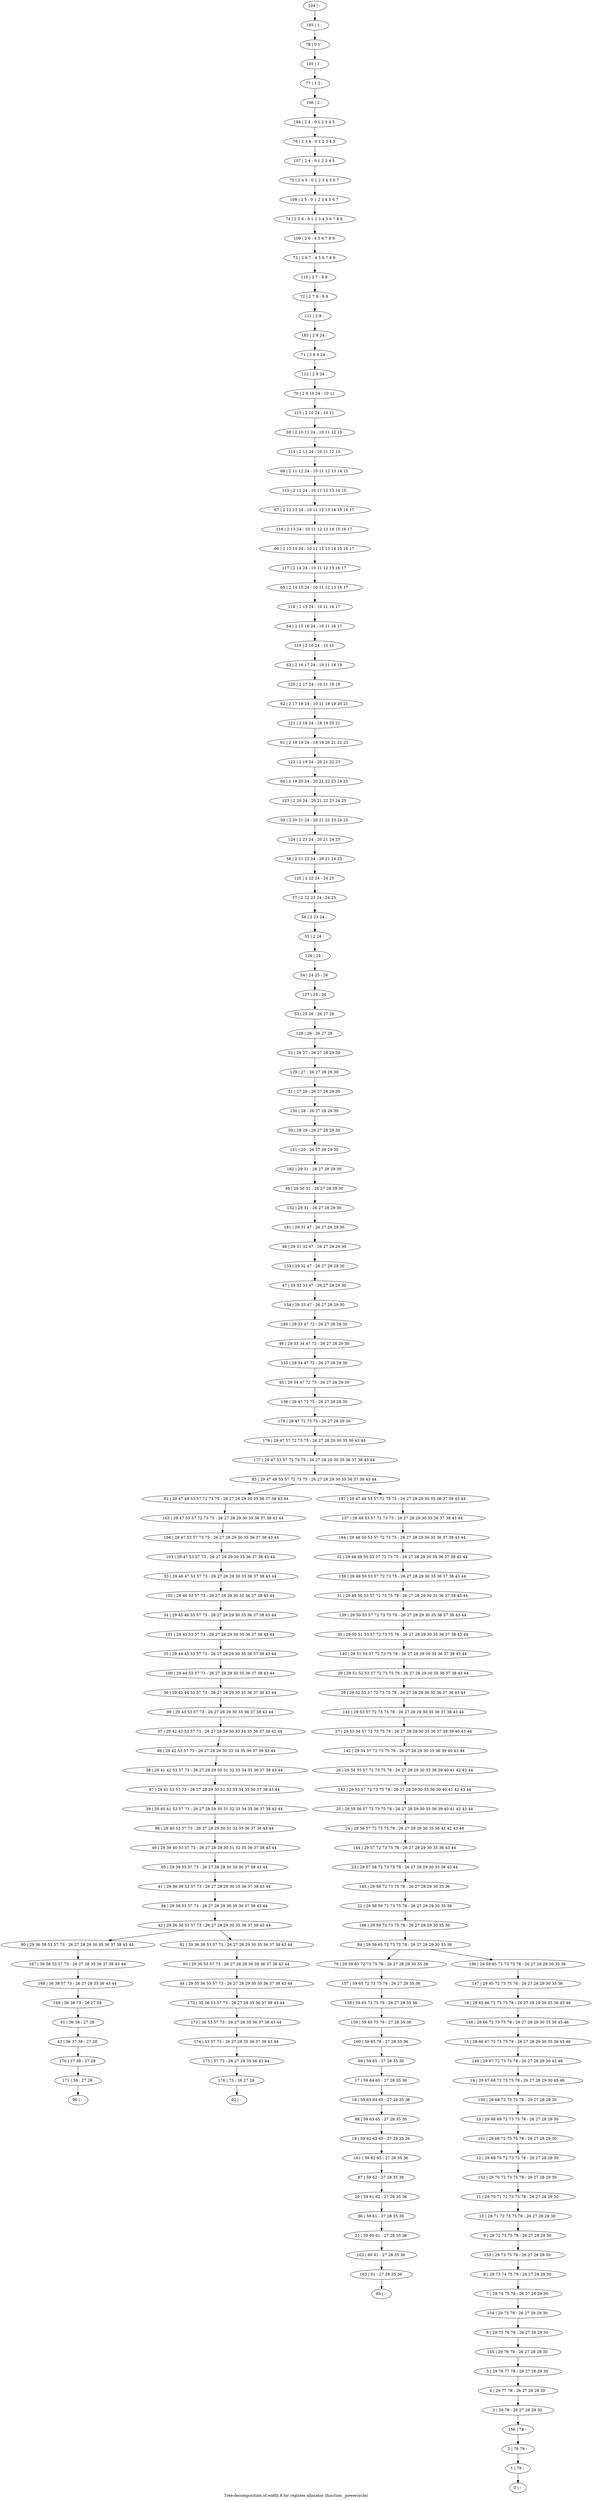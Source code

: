 digraph G {
graph [label="Tree-decomposition of width 8 for register allocator (function _powercycle)"]
0[label="0 | : "];
1[label="1 | 79 : "];
2[label="2 | 78 79 : "];
3[label="3 | 29 78 : 26 27 28 29 30 "];
4[label="4 | 29 77 78 : 26 27 28 29 30 "];
5[label="5 | 29 76 77 78 : 26 27 28 29 30 "];
6[label="6 | 29 75 76 78 : 26 27 28 29 30 "];
7[label="7 | 29 74 75 78 : 26 27 28 29 30 "];
8[label="8 | 29 73 74 75 78 : 26 27 28 29 30 "];
9[label="9 | 29 72 73 75 78 : 26 27 28 29 30 "];
10[label="10 | 29 71 72 73 75 78 : 26 27 28 29 30 "];
11[label="11 | 29 70 71 72 73 75 78 : 26 27 28 29 30 "];
12[label="12 | 29 69 70 72 73 75 78 : 26 27 28 29 30 "];
13[label="13 | 29 68 69 72 73 75 78 : 26 27 28 29 30 "];
14[label="14 | 29 67 68 72 73 75 78 : 26 27 28 29 30 45 46 "];
15[label="15 | 29 66 67 72 73 75 78 : 26 27 28 29 30 35 36 45 46 "];
16[label="16 | 29 65 66 72 73 75 78 : 26 27 28 29 30 35 36 45 46 "];
17[label="17 | 59 64 65 : 27 28 35 36 "];
18[label="18 | 59 63 64 65 : 27 28 35 36 "];
19[label="19 | 59 62 63 65 : 27 28 35 36 "];
20[label="20 | 59 61 62 : 27 28 35 36 "];
21[label="21 | 59 60 61 : 27 28 35 36 "];
22[label="22 | 29 58 59 72 73 75 78 : 26 27 28 29 30 35 36 "];
23[label="23 | 29 57 58 72 73 75 78 : 26 27 28 29 30 35 36 43 44 "];
24[label="24 | 29 56 57 72 73 75 78 : 26 27 28 29 30 35 36 41 42 43 44 "];
25[label="25 | 29 55 56 57 72 73 75 78 : 26 27 28 29 30 35 36 39 40 41 42 43 44 "];
26[label="26 | 29 54 55 57 72 73 75 78 : 26 27 28 29 30 35 36 39 40 41 42 43 44 "];
27[label="27 | 29 53 54 57 72 73 75 78 : 26 27 28 29 30 35 36 37 38 39 40 43 44 "];
28[label="28 | 29 52 53 57 72 73 75 78 : 26 27 28 29 30 35 36 37 38 43 44 "];
29[label="29 | 29 51 52 53 57 72 73 75 78 : 26 27 28 29 30 35 36 37 38 43 44 "];
30[label="30 | 29 50 51 53 57 72 73 75 78 : 26 27 28 29 30 35 36 37 38 43 44 "];
31[label="31 | 29 49 50 53 57 72 73 75 78 : 26 27 28 29 30 35 36 37 38 43 44 "];
32[label="32 | 29 48 49 50 53 57 72 73 75 : 26 27 28 29 30 35 36 37 38 43 44 "];
33[label="33 | 29 46 47 53 57 73 : 26 27 28 29 30 35 36 37 38 43 44 "];
34[label="34 | 29 45 46 53 57 73 : 26 27 28 29 30 35 36 37 38 43 44 "];
35[label="35 | 29 44 45 53 57 73 : 26 27 28 29 30 35 36 37 38 43 44 "];
36[label="36 | 29 43 44 53 57 73 : 26 27 28 29 30 35 36 37 38 43 44 "];
37[label="37 | 29 42 43 53 57 73 : 26 27 28 29 30 33 34 35 36 37 38 43 44 "];
38[label="38 | 29 41 42 53 57 73 : 26 27 28 29 30 31 32 33 34 35 36 37 38 43 44 "];
39[label="39 | 29 40 41 53 57 73 : 26 27 28 29 30 31 32 33 34 35 36 37 38 43 44 "];
40[label="40 | 29 39 40 53 57 73 : 26 27 28 29 30 31 32 35 36 37 38 43 44 "];
41[label="41 | 29 38 39 53 57 73 : 26 27 28 29 30 35 36 37 38 43 44 "];
42[label="42 | 29 36 38 53 57 73 : 26 27 28 29 30 35 36 37 38 43 44 "];
43[label="43 | 36 37 38 : 27 28 "];
44[label="44 | 29 35 36 53 57 73 : 26 27 28 29 30 35 36 37 38 43 44 "];
45[label="45 | 29 34 47 72 75 : 26 27 28 29 30 "];
46[label="46 | 29 33 34 47 72 : 26 27 28 29 30 "];
47[label="47 | 29 32 33 47 : 26 27 28 29 30 "];
48[label="48 | 29 31 32 47 : 26 27 28 29 30 "];
49[label="49 | 29 30 31 : 26 27 28 29 30 "];
50[label="50 | 28 29 : 26 27 28 29 30 "];
51[label="51 | 27 28 : 26 27 28 29 30 "];
52[label="52 | 26 27 : 26 27 28 29 30 "];
53[label="53 | 25 26 : 26 27 28 "];
54[label="54 | 24 25 : 26 "];
55[label="55 | 2 24 : "];
56[label="56 | 2 23 24 : "];
57[label="57 | 2 22 23 24 : 24 25 "];
58[label="58 | 2 21 22 24 : 20 21 24 25 "];
59[label="59 | 2 20 21 24 : 20 21 22 23 24 25 "];
60[label="60 | 2 19 20 24 : 20 21 22 23 24 25 "];
61[label="61 | 2 18 19 24 : 18 19 20 21 22 23 "];
62[label="62 | 2 17 18 24 : 10 11 18 19 20 21 "];
63[label="63 | 2 16 17 24 : 10 11 18 19 "];
64[label="64 | 2 15 16 24 : 10 11 16 17 "];
65[label="65 | 2 14 15 24 : 10 11 12 13 16 17 "];
66[label="66 | 2 13 14 24 : 10 11 12 13 14 15 16 17 "];
67[label="67 | 2 12 13 24 : 10 11 12 13 14 15 16 17 "];
68[label="68 | 2 11 12 24 : 10 11 12 13 14 15 "];
69[label="69 | 2 10 11 24 : 10 11 12 13 "];
70[label="70 | 2 9 10 24 : 10 11 "];
71[label="71 | 2 8 9 24 : "];
72[label="72 | 2 7 8 : 8 9 "];
73[label="73 | 2 6 7 : 4 5 6 7 8 9 "];
74[label="74 | 2 5 6 : 0 1 2 3 4 5 6 7 8 9 "];
75[label="75 | 2 4 5 : 0 1 2 3 4 5 6 7 "];
76[label="76 | 2 3 4 : 0 1 2 3 4 5 "];
77[label="77 | 1 2 : "];
78[label="78 | 0 1 : "];
79[label="79 | 29 59 65 72 73 75 78 : 26 27 28 29 30 35 36 "];
80[label="80 | 29 36 38 53 57 73 : 26 27 28 29 30 35 36 37 38 43 44 "];
81[label="81 | 29 36 38 53 57 73 : 26 27 28 29 30 35 36 37 38 43 44 "];
82[label="82 | 29 47 48 53 57 72 73 75 : 26 27 28 29 30 35 36 37 38 43 44 "];
83[label="83 | 29 47 48 53 57 72 73 75 : 26 27 28 29 30 35 36 37 38 43 44 "];
84[label="84 | 29 59 65 72 73 75 78 : 26 27 28 29 30 35 36 "];
85[label="85 | : "];
86[label="86 | 59 61 : 27 28 35 36 "];
87[label="87 | 59 62 : 27 28 35 36 "];
88[label="88 | 59 63 65 : 27 28 35 36 "];
89[label="89 | 59 65 : 27 28 35 36 "];
90[label="90 | : "];
91[label="91 | 36 38 : 27 28 "];
92[label="92 | : "];
93[label="93 | 29 36 53 57 73 : 26 27 28 29 30 35 36 37 38 43 44 "];
94[label="94 | 29 38 53 57 73 : 26 27 28 29 30 35 36 37 38 43 44 "];
95[label="95 | 29 39 53 57 73 : 26 27 28 29 30 35 36 37 38 43 44 "];
96[label="96 | 29 40 53 57 73 : 26 27 28 29 30 31 32 35 36 37 38 43 44 "];
97[label="97 | 29 41 53 57 73 : 26 27 28 29 30 31 32 33 34 35 36 37 38 43 44 "];
98[label="98 | 29 42 53 57 73 : 26 27 28 29 30 33 34 35 36 37 38 43 44 "];
99[label="99 | 29 43 53 57 73 : 26 27 28 29 30 35 36 37 38 43 44 "];
100[label="100 | 29 44 53 57 73 : 26 27 28 29 30 35 36 37 38 43 44 "];
101[label="101 | 29 45 53 57 73 : 26 27 28 29 30 35 36 37 38 43 44 "];
102[label="102 | 29 46 53 57 73 : 26 27 28 29 30 35 36 37 38 43 44 "];
103[label="103 | 29 47 53 57 73 : 26 27 28 29 30 35 36 37 38 43 44 "];
104[label="104 | : "];
105[label="105 | 1 : "];
106[label="106 | 2 : "];
107[label="107 | 2 4 : 0 1 2 3 4 5 "];
108[label="108 | 2 5 : 0 1 2 3 4 5 6 7 "];
109[label="109 | 2 6 : 4 5 6 7 8 9 "];
110[label="110 | 2 7 : 8 9 "];
111[label="111 | 2 8 : "];
112[label="112 | 2 9 24 : "];
113[label="113 | 2 10 24 : 10 11 "];
114[label="114 | 2 11 24 : 10 11 12 13 "];
115[label="115 | 2 12 24 : 10 11 12 13 14 15 "];
116[label="116 | 2 13 24 : 10 11 12 13 14 15 16 17 "];
117[label="117 | 2 14 24 : 10 11 12 13 16 17 "];
118[label="118 | 2 15 24 : 10 11 16 17 "];
119[label="119 | 2 16 24 : 10 11 "];
120[label="120 | 2 17 24 : 10 11 18 19 "];
121[label="121 | 2 18 24 : 18 19 20 21 "];
122[label="122 | 2 19 24 : 20 21 22 23 "];
123[label="123 | 2 20 24 : 20 21 22 23 24 25 "];
124[label="124 | 2 21 24 : 20 21 24 25 "];
125[label="125 | 2 22 24 : 24 25 "];
126[label="126 | 24 : "];
127[label="127 | 25 : 26 "];
128[label="128 | 26 : 26 27 28 "];
129[label="129 | 27 : 26 27 28 29 30 "];
130[label="130 | 28 : 26 27 28 29 30 "];
131[label="131 | 29 : 26 27 28 29 30 "];
132[label="132 | 29 31 : 26 27 28 29 30 "];
133[label="133 | 29 32 47 : 26 27 28 29 30 "];
134[label="134 | 29 33 47 : 26 27 28 29 30 "];
135[label="135 | 29 34 47 72 : 26 27 28 29 30 "];
136[label="136 | 29 47 72 75 : 26 27 28 29 30 "];
137[label="137 | 29 48 53 57 72 73 75 : 26 27 28 29 30 35 36 37 38 43 44 "];
138[label="138 | 29 49 50 53 57 72 73 75 : 26 27 28 29 30 35 36 37 38 43 44 "];
139[label="139 | 29 50 53 57 72 73 75 78 : 26 27 28 29 30 35 36 37 38 43 44 "];
140[label="140 | 29 51 53 57 72 73 75 78 : 26 27 28 29 30 35 36 37 38 43 44 "];
141[label="141 | 29 53 57 72 73 75 78 : 26 27 28 29 30 35 36 37 38 43 44 "];
142[label="142 | 29 54 57 72 73 75 78 : 26 27 28 29 30 35 36 39 40 43 44 "];
143[label="143 | 29 55 57 72 73 75 78 : 26 27 28 29 30 35 36 39 40 41 42 43 44 "];
144[label="144 | 29 57 72 73 75 78 : 26 27 28 29 30 35 36 43 44 "];
145[label="145 | 29 58 72 73 75 78 : 26 27 28 29 30 35 36 "];
146[label="146 | 29 59 72 73 75 78 : 26 27 28 29 30 35 36 "];
147[label="147 | 29 65 72 73 75 78 : 26 27 28 29 30 35 36 "];
148[label="148 | 29 66 72 73 75 78 : 26 27 28 29 30 35 36 45 46 "];
149[label="149 | 29 67 72 73 75 78 : 26 27 28 29 30 45 46 "];
150[label="150 | 29 68 72 73 75 78 : 26 27 28 29 30 "];
151[label="151 | 29 69 72 73 75 78 : 26 27 28 29 30 "];
152[label="152 | 29 70 72 73 75 78 : 26 27 28 29 30 "];
153[label="153 | 29 73 75 78 : 26 27 28 29 30 "];
154[label="154 | 29 75 78 : 26 27 28 29 30 "];
155[label="155 | 29 76 78 : 26 27 28 29 30 "];
156[label="156 | 78 : "];
157[label="157 | 59 65 72 73 75 78 : 26 27 28 35 36 "];
158[label="158 | 59 65 73 75 78 : 26 27 28 35 36 "];
159[label="159 | 59 65 75 78 : 27 28 35 36 "];
160[label="160 | 59 65 78 : 27 28 35 36 "];
161[label="161 | 59 62 65 : 27 28 35 36 "];
162[label="162 | 60 61 : 27 28 35 36 "];
163[label="163 | 61 : 27 28 35 36 "];
164[label="164 | 29 48 50 53 57 72 73 75 : 26 27 28 29 30 35 36 37 38 43 44 "];
165[label="165 | 29 47 53 57 72 73 75 : 26 27 28 29 30 35 36 37 38 43 44 "];
166[label="166 | 29 47 53 57 73 75 : 26 27 28 29 30 35 36 37 38 43 44 "];
167[label="167 | 36 38 53 57 73 : 26 27 28 35 36 37 38 43 44 "];
168[label="168 | 36 38 57 73 : 26 27 28 35 36 43 44 "];
169[label="169 | 36 38 73 : 26 27 28 "];
170[label="170 | 37 38 : 27 28 "];
171[label="171 | 38 : 27 28 "];
172[label="172 | 35 36 53 57 73 : 26 27 28 35 36 37 38 43 44 "];
173[label="173 | 36 53 57 73 : 26 27 28 35 36 37 38 43 44 "];
174[label="174 | 53 57 73 : 26 27 28 35 36 37 38 43 44 "];
175[label="175 | 57 73 : 26 27 28 35 36 43 44 "];
176[label="176 | 73 : 26 27 28 "];
177[label="177 | 29 47 53 57 72 73 75 : 26 27 28 29 30 35 36 37 38 43 44 "];
178[label="178 | 29 47 57 72 73 75 : 26 27 28 29 30 35 36 43 44 "];
179[label="179 | 29 47 72 73 75 : 26 27 28 29 30 "];
180[label="180 | 29 33 47 72 : 26 27 28 29 30 "];
181[label="181 | 29 31 47 : 26 27 28 29 30 "];
182[label="182 | 29 31 : 26 27 28 29 30 "];
183[label="183 | 2 8 24 : "];
184[label="184 | 2 4 : 0 1 2 3 4 5 "];
185[label="185 | 1 : "];
186[label="186 | 29 59 65 72 73 75 78 : 26 27 28 29 30 35 36 "];
187[label="187 | 29 47 48 53 57 72 73 75 : 26 27 28 29 30 35 36 37 38 43 44 "];
17->18 ;
42->80 ;
42->81 ;
86->21 ;
20->86 ;
87->20 ;
88->19 ;
18->88 ;
89->17 ;
91->43 ;
93->44 ;
81->93 ;
94->42 ;
41->94 ;
95->41 ;
40->95 ;
96->40 ;
39->96 ;
97->39 ;
38->97 ;
98->38 ;
37->98 ;
99->37 ;
36->99 ;
100->36 ;
35->100 ;
101->35 ;
34->101 ;
102->34 ;
33->102 ;
103->33 ;
79->157 ;
157->158 ;
158->159 ;
160->89 ;
159->160 ;
161->87 ;
19->161 ;
21->162 ;
163->85 ;
162->163 ;
82->165 ;
166->103 ;
165->166 ;
80->167 ;
167->168 ;
169->91 ;
168->169 ;
43->170 ;
171->90 ;
170->171 ;
44->172 ;
172->173 ;
173->174 ;
174->175 ;
176->92 ;
175->176 ;
104->185 ;
185->78 ;
78->105 ;
105->77 ;
77->106 ;
106->184 ;
184->76 ;
76->107 ;
107->75 ;
75->108 ;
108->74 ;
74->109 ;
109->73 ;
73->110 ;
110->72 ;
72->111 ;
111->183 ;
183->71 ;
71->112 ;
112->70 ;
70->113 ;
113->69 ;
69->114 ;
114->68 ;
68->115 ;
115->67 ;
67->116 ;
116->66 ;
66->117 ;
117->65 ;
65->118 ;
118->64 ;
64->119 ;
119->63 ;
63->120 ;
120->62 ;
62->121 ;
121->61 ;
61->122 ;
122->60 ;
60->123 ;
123->59 ;
59->124 ;
124->58 ;
58->125 ;
125->57 ;
57->56 ;
56->55 ;
55->126 ;
126->54 ;
54->127 ;
127->53 ;
53->128 ;
128->52 ;
52->129 ;
129->51 ;
51->130 ;
130->50 ;
50->131 ;
131->182 ;
182->49 ;
49->132 ;
132->181 ;
181->48 ;
48->133 ;
133->47 ;
47->134 ;
134->180 ;
180->46 ;
46->135 ;
135->45 ;
45->136 ;
136->179 ;
179->178 ;
178->177 ;
177->83 ;
137->164 ;
164->32 ;
32->138 ;
138->31 ;
31->139 ;
139->30 ;
30->140 ;
140->29 ;
29->28 ;
28->141 ;
141->27 ;
27->142 ;
142->26 ;
26->143 ;
143->25 ;
25->24 ;
24->144 ;
144->23 ;
23->145 ;
145->22 ;
22->146 ;
146->84 ;
147->16 ;
16->148 ;
148->15 ;
15->149 ;
149->14 ;
14->150 ;
150->13 ;
13->151 ;
151->12 ;
12->152 ;
152->11 ;
11->10 ;
10->9 ;
9->153 ;
153->8 ;
8->7 ;
7->154 ;
154->6 ;
6->155 ;
155->5 ;
5->4 ;
4->3 ;
3->156 ;
156->2 ;
2->1 ;
1->0 ;
186->147 ;
187->137 ;
84->79 ;
84->186 ;
83->82 ;
83->187 ;
}
